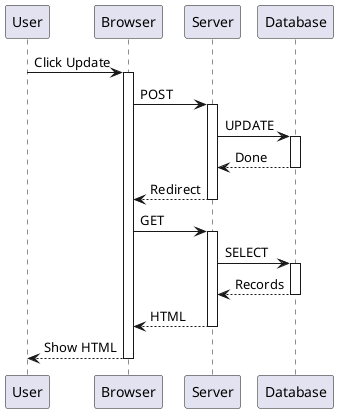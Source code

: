 @startuml sequence
User -> Browser : Click Update
activate Browser
Browser -> Server : POST
activate Server
Server -> Database : UPDATE
activate Database
Server <-- Database : Done
deactivate Database
Browser <-- Server : Redirect
deactivate Server
Browser -> Server : GET
activate Server
Server -> Database : SELECT
activate Database
Server <-- Database : Records
deactivate Database
Browser <-- Server : HTML
deactivate Server
User <-- Browser : Show HTML
deactivate Browser
@enduml
